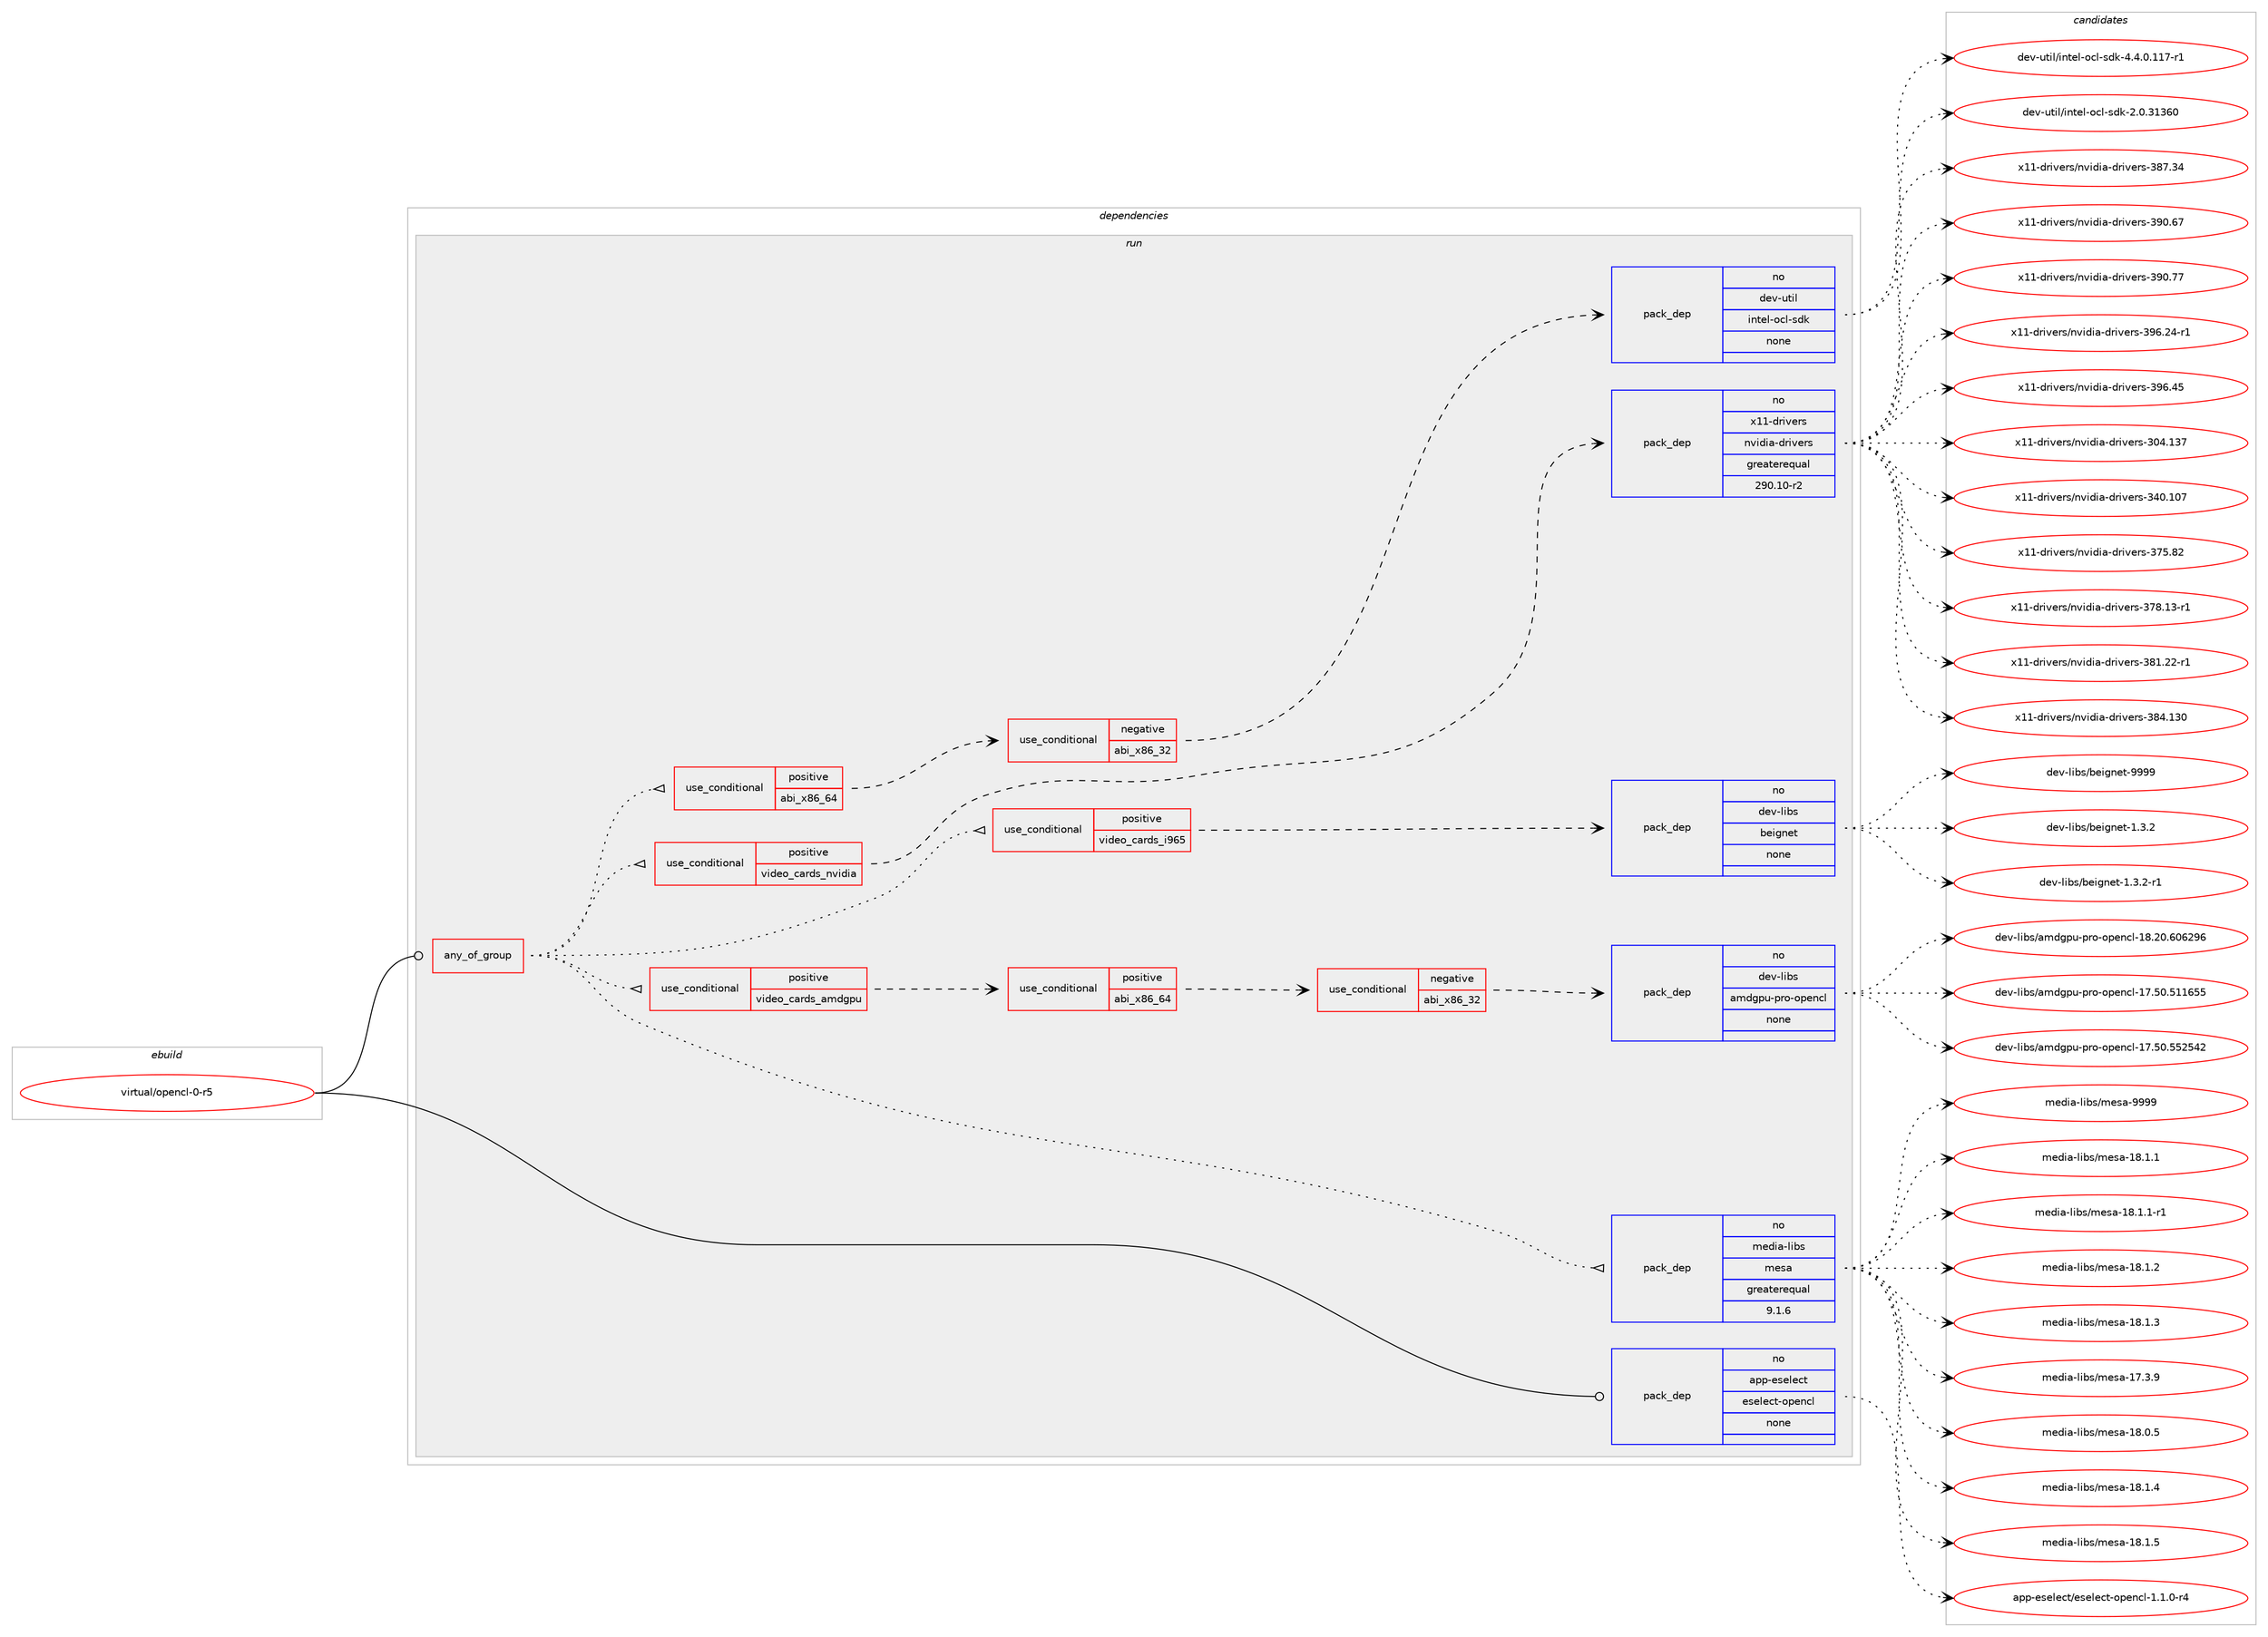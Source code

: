 digraph prolog {

# *************
# Graph options
# *************

newrank=true;
concentrate=true;
compound=true;
graph [rankdir=LR,fontname=Helvetica,fontsize=10,ranksep=1.5];#, ranksep=2.5, nodesep=0.2];
edge  [arrowhead=vee];
node  [fontname=Helvetica,fontsize=10];

# **********
# The ebuild
# **********

subgraph cluster_leftcol {
color=gray;
rank=same;
label=<<i>ebuild</i>>;
id [label="virtual/opencl-0-r5", color=red, width=4, href="../virtual/opencl-0-r5.svg"];
}

# ****************
# The dependencies
# ****************

subgraph cluster_midcol {
color=gray;
label=<<i>dependencies</i>>;
subgraph cluster_compile {
fillcolor="#eeeeee";
style=filled;
label=<<i>compile</i>>;
}
subgraph cluster_compileandrun {
fillcolor="#eeeeee";
style=filled;
label=<<i>compile and run</i>>;
}
subgraph cluster_run {
fillcolor="#eeeeee";
style=filled;
label=<<i>run</i>>;
subgraph any61 {
dependency3800 [label=<<TABLE BORDER="0" CELLBORDER="1" CELLSPACING="0" CELLPADDING="4"><TR><TD CELLPADDING="10">any_of_group</TD></TR></TABLE>>, shape=none, color=red];subgraph pack3041 {
dependency3801 [label=<<TABLE BORDER="0" CELLBORDER="1" CELLSPACING="0" CELLPADDING="4" WIDTH="220"><TR><TD ROWSPAN="6" CELLPADDING="30">pack_dep</TD></TR><TR><TD WIDTH="110">no</TD></TR><TR><TD>media-libs</TD></TR><TR><TD>mesa</TD></TR><TR><TD>greaterequal</TD></TR><TR><TD>9.1.6</TD></TR></TABLE>>, shape=none, color=blue];
}
dependency3800:e -> dependency3801:w [weight=20,style="dotted",arrowhead="oinv"];
subgraph cond698 {
dependency3802 [label=<<TABLE BORDER="0" CELLBORDER="1" CELLSPACING="0" CELLPADDING="4"><TR><TD ROWSPAN="3" CELLPADDING="10">use_conditional</TD></TR><TR><TD>positive</TD></TR><TR><TD>video_cards_amdgpu</TD></TR></TABLE>>, shape=none, color=red];
subgraph cond699 {
dependency3803 [label=<<TABLE BORDER="0" CELLBORDER="1" CELLSPACING="0" CELLPADDING="4"><TR><TD ROWSPAN="3" CELLPADDING="10">use_conditional</TD></TR><TR><TD>positive</TD></TR><TR><TD>abi_x86_64</TD></TR></TABLE>>, shape=none, color=red];
subgraph cond700 {
dependency3804 [label=<<TABLE BORDER="0" CELLBORDER="1" CELLSPACING="0" CELLPADDING="4"><TR><TD ROWSPAN="3" CELLPADDING="10">use_conditional</TD></TR><TR><TD>negative</TD></TR><TR><TD>abi_x86_32</TD></TR></TABLE>>, shape=none, color=red];
subgraph pack3042 {
dependency3805 [label=<<TABLE BORDER="0" CELLBORDER="1" CELLSPACING="0" CELLPADDING="4" WIDTH="220"><TR><TD ROWSPAN="6" CELLPADDING="30">pack_dep</TD></TR><TR><TD WIDTH="110">no</TD></TR><TR><TD>dev-libs</TD></TR><TR><TD>amdgpu-pro-opencl</TD></TR><TR><TD>none</TD></TR><TR><TD></TD></TR></TABLE>>, shape=none, color=blue];
}
dependency3804:e -> dependency3805:w [weight=20,style="dashed",arrowhead="vee"];
}
dependency3803:e -> dependency3804:w [weight=20,style="dashed",arrowhead="vee"];
}
dependency3802:e -> dependency3803:w [weight=20,style="dashed",arrowhead="vee"];
}
dependency3800:e -> dependency3802:w [weight=20,style="dotted",arrowhead="oinv"];
subgraph cond701 {
dependency3806 [label=<<TABLE BORDER="0" CELLBORDER="1" CELLSPACING="0" CELLPADDING="4"><TR><TD ROWSPAN="3" CELLPADDING="10">use_conditional</TD></TR><TR><TD>positive</TD></TR><TR><TD>video_cards_i965</TD></TR></TABLE>>, shape=none, color=red];
subgraph pack3043 {
dependency3807 [label=<<TABLE BORDER="0" CELLBORDER="1" CELLSPACING="0" CELLPADDING="4" WIDTH="220"><TR><TD ROWSPAN="6" CELLPADDING="30">pack_dep</TD></TR><TR><TD WIDTH="110">no</TD></TR><TR><TD>dev-libs</TD></TR><TR><TD>beignet</TD></TR><TR><TD>none</TD></TR><TR><TD></TD></TR></TABLE>>, shape=none, color=blue];
}
dependency3806:e -> dependency3807:w [weight=20,style="dashed",arrowhead="vee"];
}
dependency3800:e -> dependency3806:w [weight=20,style="dotted",arrowhead="oinv"];
subgraph cond702 {
dependency3808 [label=<<TABLE BORDER="0" CELLBORDER="1" CELLSPACING="0" CELLPADDING="4"><TR><TD ROWSPAN="3" CELLPADDING="10">use_conditional</TD></TR><TR><TD>positive</TD></TR><TR><TD>video_cards_nvidia</TD></TR></TABLE>>, shape=none, color=red];
subgraph pack3044 {
dependency3809 [label=<<TABLE BORDER="0" CELLBORDER="1" CELLSPACING="0" CELLPADDING="4" WIDTH="220"><TR><TD ROWSPAN="6" CELLPADDING="30">pack_dep</TD></TR><TR><TD WIDTH="110">no</TD></TR><TR><TD>x11-drivers</TD></TR><TR><TD>nvidia-drivers</TD></TR><TR><TD>greaterequal</TD></TR><TR><TD>290.10-r2</TD></TR></TABLE>>, shape=none, color=blue];
}
dependency3808:e -> dependency3809:w [weight=20,style="dashed",arrowhead="vee"];
}
dependency3800:e -> dependency3808:w [weight=20,style="dotted",arrowhead="oinv"];
subgraph cond703 {
dependency3810 [label=<<TABLE BORDER="0" CELLBORDER="1" CELLSPACING="0" CELLPADDING="4"><TR><TD ROWSPAN="3" CELLPADDING="10">use_conditional</TD></TR><TR><TD>positive</TD></TR><TR><TD>abi_x86_64</TD></TR></TABLE>>, shape=none, color=red];
subgraph cond704 {
dependency3811 [label=<<TABLE BORDER="0" CELLBORDER="1" CELLSPACING="0" CELLPADDING="4"><TR><TD ROWSPAN="3" CELLPADDING="10">use_conditional</TD></TR><TR><TD>negative</TD></TR><TR><TD>abi_x86_32</TD></TR></TABLE>>, shape=none, color=red];
subgraph pack3045 {
dependency3812 [label=<<TABLE BORDER="0" CELLBORDER="1" CELLSPACING="0" CELLPADDING="4" WIDTH="220"><TR><TD ROWSPAN="6" CELLPADDING="30">pack_dep</TD></TR><TR><TD WIDTH="110">no</TD></TR><TR><TD>dev-util</TD></TR><TR><TD>intel-ocl-sdk</TD></TR><TR><TD>none</TD></TR><TR><TD></TD></TR></TABLE>>, shape=none, color=blue];
}
dependency3811:e -> dependency3812:w [weight=20,style="dashed",arrowhead="vee"];
}
dependency3810:e -> dependency3811:w [weight=20,style="dashed",arrowhead="vee"];
}
dependency3800:e -> dependency3810:w [weight=20,style="dotted",arrowhead="oinv"];
}
id:e -> dependency3800:w [weight=20,style="solid",arrowhead="odot"];
subgraph pack3046 {
dependency3813 [label=<<TABLE BORDER="0" CELLBORDER="1" CELLSPACING="0" CELLPADDING="4" WIDTH="220"><TR><TD ROWSPAN="6" CELLPADDING="30">pack_dep</TD></TR><TR><TD WIDTH="110">no</TD></TR><TR><TD>app-eselect</TD></TR><TR><TD>eselect-opencl</TD></TR><TR><TD>none</TD></TR><TR><TD></TD></TR></TABLE>>, shape=none, color=blue];
}
id:e -> dependency3813:w [weight=20,style="solid",arrowhead="odot"];
}
}

# **************
# The candidates
# **************

subgraph cluster_choices {
rank=same;
color=gray;
label=<<i>candidates</i>>;

subgraph choice3041 {
color=black;
nodesep=1;
choice109101100105974510810598115471091011159745495646494649 [label="media-libs/mesa-18.1.1", color=red, width=4,href="../media-libs/mesa-18.1.1.svg"];
choice1091011001059745108105981154710910111597454956464946494511449 [label="media-libs/mesa-18.1.1-r1", color=red, width=4,href="../media-libs/mesa-18.1.1-r1.svg"];
choice109101100105974510810598115471091011159745495646494650 [label="media-libs/mesa-18.1.2", color=red, width=4,href="../media-libs/mesa-18.1.2.svg"];
choice109101100105974510810598115471091011159745495646494651 [label="media-libs/mesa-18.1.3", color=red, width=4,href="../media-libs/mesa-18.1.3.svg"];
choice109101100105974510810598115471091011159745495546514657 [label="media-libs/mesa-17.3.9", color=red, width=4,href="../media-libs/mesa-17.3.9.svg"];
choice109101100105974510810598115471091011159745495646484653 [label="media-libs/mesa-18.0.5", color=red, width=4,href="../media-libs/mesa-18.0.5.svg"];
choice109101100105974510810598115471091011159745495646494652 [label="media-libs/mesa-18.1.4", color=red, width=4,href="../media-libs/mesa-18.1.4.svg"];
choice109101100105974510810598115471091011159745495646494653 [label="media-libs/mesa-18.1.5", color=red, width=4,href="../media-libs/mesa-18.1.5.svg"];
choice10910110010597451081059811547109101115974557575757 [label="media-libs/mesa-9999", color=red, width=4,href="../media-libs/mesa-9999.svg"];
dependency3801:e -> choice109101100105974510810598115471091011159745495646494649:w [style=dotted,weight="100"];
dependency3801:e -> choice1091011001059745108105981154710910111597454956464946494511449:w [style=dotted,weight="100"];
dependency3801:e -> choice109101100105974510810598115471091011159745495646494650:w [style=dotted,weight="100"];
dependency3801:e -> choice109101100105974510810598115471091011159745495646494651:w [style=dotted,weight="100"];
dependency3801:e -> choice109101100105974510810598115471091011159745495546514657:w [style=dotted,weight="100"];
dependency3801:e -> choice109101100105974510810598115471091011159745495646484653:w [style=dotted,weight="100"];
dependency3801:e -> choice109101100105974510810598115471091011159745495646494652:w [style=dotted,weight="100"];
dependency3801:e -> choice109101100105974510810598115471091011159745495646494653:w [style=dotted,weight="100"];
dependency3801:e -> choice10910110010597451081059811547109101115974557575757:w [style=dotted,weight="100"];
}
subgraph choice3042 {
color=black;
nodesep=1;
choice1001011184510810598115479710910010311211745112114111451111121011109910845495546534846534949545353 [label="dev-libs/amdgpu-pro-opencl-17.50.511655", color=red, width=4,href="../dev-libs/amdgpu-pro-opencl-17.50.511655.svg"];
choice1001011184510810598115479710910010311211745112114111451111121011109910845495546534846535350535250 [label="dev-libs/amdgpu-pro-opencl-17.50.552542", color=red, width=4,href="../dev-libs/amdgpu-pro-opencl-17.50.552542.svg"];
choice1001011184510810598115479710910010311211745112114111451111121011109910845495646504846544854505754 [label="dev-libs/amdgpu-pro-opencl-18.20.606296", color=red, width=4,href="../dev-libs/amdgpu-pro-opencl-18.20.606296.svg"];
dependency3805:e -> choice1001011184510810598115479710910010311211745112114111451111121011109910845495546534846534949545353:w [style=dotted,weight="100"];
dependency3805:e -> choice1001011184510810598115479710910010311211745112114111451111121011109910845495546534846535350535250:w [style=dotted,weight="100"];
dependency3805:e -> choice1001011184510810598115479710910010311211745112114111451111121011109910845495646504846544854505754:w [style=dotted,weight="100"];
}
subgraph choice3043 {
color=black;
nodesep=1;
choice10010111845108105981154798101105103110101116454946514650 [label="dev-libs/beignet-1.3.2", color=red, width=4,href="../dev-libs/beignet-1.3.2.svg"];
choice100101118451081059811547981011051031101011164549465146504511449 [label="dev-libs/beignet-1.3.2-r1", color=red, width=4,href="../dev-libs/beignet-1.3.2-r1.svg"];
choice100101118451081059811547981011051031101011164557575757 [label="dev-libs/beignet-9999", color=red, width=4,href="../dev-libs/beignet-9999.svg"];
dependency3807:e -> choice10010111845108105981154798101105103110101116454946514650:w [style=dotted,weight="100"];
dependency3807:e -> choice100101118451081059811547981011051031101011164549465146504511449:w [style=dotted,weight="100"];
dependency3807:e -> choice100101118451081059811547981011051031101011164557575757:w [style=dotted,weight="100"];
}
subgraph choice3044 {
color=black;
nodesep=1;
choice1204949451001141051181011141154711011810510010597451001141051181011141154551485246495155 [label="x11-drivers/nvidia-drivers-304.137", color=red, width=4,href="../x11-drivers/nvidia-drivers-304.137.svg"];
choice1204949451001141051181011141154711011810510010597451001141051181011141154551524846494855 [label="x11-drivers/nvidia-drivers-340.107", color=red, width=4,href="../x11-drivers/nvidia-drivers-340.107.svg"];
choice12049494510011410511810111411547110118105100105974510011410511810111411545515553465650 [label="x11-drivers/nvidia-drivers-375.82", color=red, width=4,href="../x11-drivers/nvidia-drivers-375.82.svg"];
choice120494945100114105118101114115471101181051001059745100114105118101114115455155564649514511449 [label="x11-drivers/nvidia-drivers-378.13-r1", color=red, width=4,href="../x11-drivers/nvidia-drivers-378.13-r1.svg"];
choice120494945100114105118101114115471101181051001059745100114105118101114115455156494650504511449 [label="x11-drivers/nvidia-drivers-381.22-r1", color=red, width=4,href="../x11-drivers/nvidia-drivers-381.22-r1.svg"];
choice1204949451001141051181011141154711011810510010597451001141051181011141154551565246495148 [label="x11-drivers/nvidia-drivers-384.130", color=red, width=4,href="../x11-drivers/nvidia-drivers-384.130.svg"];
choice12049494510011410511810111411547110118105100105974510011410511810111411545515655465152 [label="x11-drivers/nvidia-drivers-387.34", color=red, width=4,href="../x11-drivers/nvidia-drivers-387.34.svg"];
choice12049494510011410511810111411547110118105100105974510011410511810111411545515748465455 [label="x11-drivers/nvidia-drivers-390.67", color=red, width=4,href="../x11-drivers/nvidia-drivers-390.67.svg"];
choice12049494510011410511810111411547110118105100105974510011410511810111411545515748465555 [label="x11-drivers/nvidia-drivers-390.77", color=red, width=4,href="../x11-drivers/nvidia-drivers-390.77.svg"];
choice120494945100114105118101114115471101181051001059745100114105118101114115455157544650524511449 [label="x11-drivers/nvidia-drivers-396.24-r1", color=red, width=4,href="../x11-drivers/nvidia-drivers-396.24-r1.svg"];
choice12049494510011410511810111411547110118105100105974510011410511810111411545515754465253 [label="x11-drivers/nvidia-drivers-396.45", color=red, width=4,href="../x11-drivers/nvidia-drivers-396.45.svg"];
dependency3809:e -> choice1204949451001141051181011141154711011810510010597451001141051181011141154551485246495155:w [style=dotted,weight="100"];
dependency3809:e -> choice1204949451001141051181011141154711011810510010597451001141051181011141154551524846494855:w [style=dotted,weight="100"];
dependency3809:e -> choice12049494510011410511810111411547110118105100105974510011410511810111411545515553465650:w [style=dotted,weight="100"];
dependency3809:e -> choice120494945100114105118101114115471101181051001059745100114105118101114115455155564649514511449:w [style=dotted,weight="100"];
dependency3809:e -> choice120494945100114105118101114115471101181051001059745100114105118101114115455156494650504511449:w [style=dotted,weight="100"];
dependency3809:e -> choice1204949451001141051181011141154711011810510010597451001141051181011141154551565246495148:w [style=dotted,weight="100"];
dependency3809:e -> choice12049494510011410511810111411547110118105100105974510011410511810111411545515655465152:w [style=dotted,weight="100"];
dependency3809:e -> choice12049494510011410511810111411547110118105100105974510011410511810111411545515748465455:w [style=dotted,weight="100"];
dependency3809:e -> choice12049494510011410511810111411547110118105100105974510011410511810111411545515748465555:w [style=dotted,weight="100"];
dependency3809:e -> choice120494945100114105118101114115471101181051001059745100114105118101114115455157544650524511449:w [style=dotted,weight="100"];
dependency3809:e -> choice12049494510011410511810111411547110118105100105974510011410511810111411545515754465253:w [style=dotted,weight="100"];
}
subgraph choice3045 {
color=black;
nodesep=1;
choice100101118451171161051084710511011610110845111991084511510010745504648465149515448 [label="dev-util/intel-ocl-sdk-2.0.31360", color=red, width=4,href="../dev-util/intel-ocl-sdk-2.0.31360.svg"];
choice1001011184511711610510847105110116101108451119910845115100107455246524648464949554511449 [label="dev-util/intel-ocl-sdk-4.4.0.117-r1", color=red, width=4,href="../dev-util/intel-ocl-sdk-4.4.0.117-r1.svg"];
dependency3812:e -> choice100101118451171161051084710511011610110845111991084511510010745504648465149515448:w [style=dotted,weight="100"];
dependency3812:e -> choice1001011184511711610510847105110116101108451119910845115100107455246524648464949554511449:w [style=dotted,weight="100"];
}
subgraph choice3046 {
color=black;
nodesep=1;
choice971121124510111510110810199116471011151011081019911645111112101110991084549464946484511452 [label="app-eselect/eselect-opencl-1.1.0-r4", color=red, width=4,href="../app-eselect/eselect-opencl-1.1.0-r4.svg"];
dependency3813:e -> choice971121124510111510110810199116471011151011081019911645111112101110991084549464946484511452:w [style=dotted,weight="100"];
}
}

}
